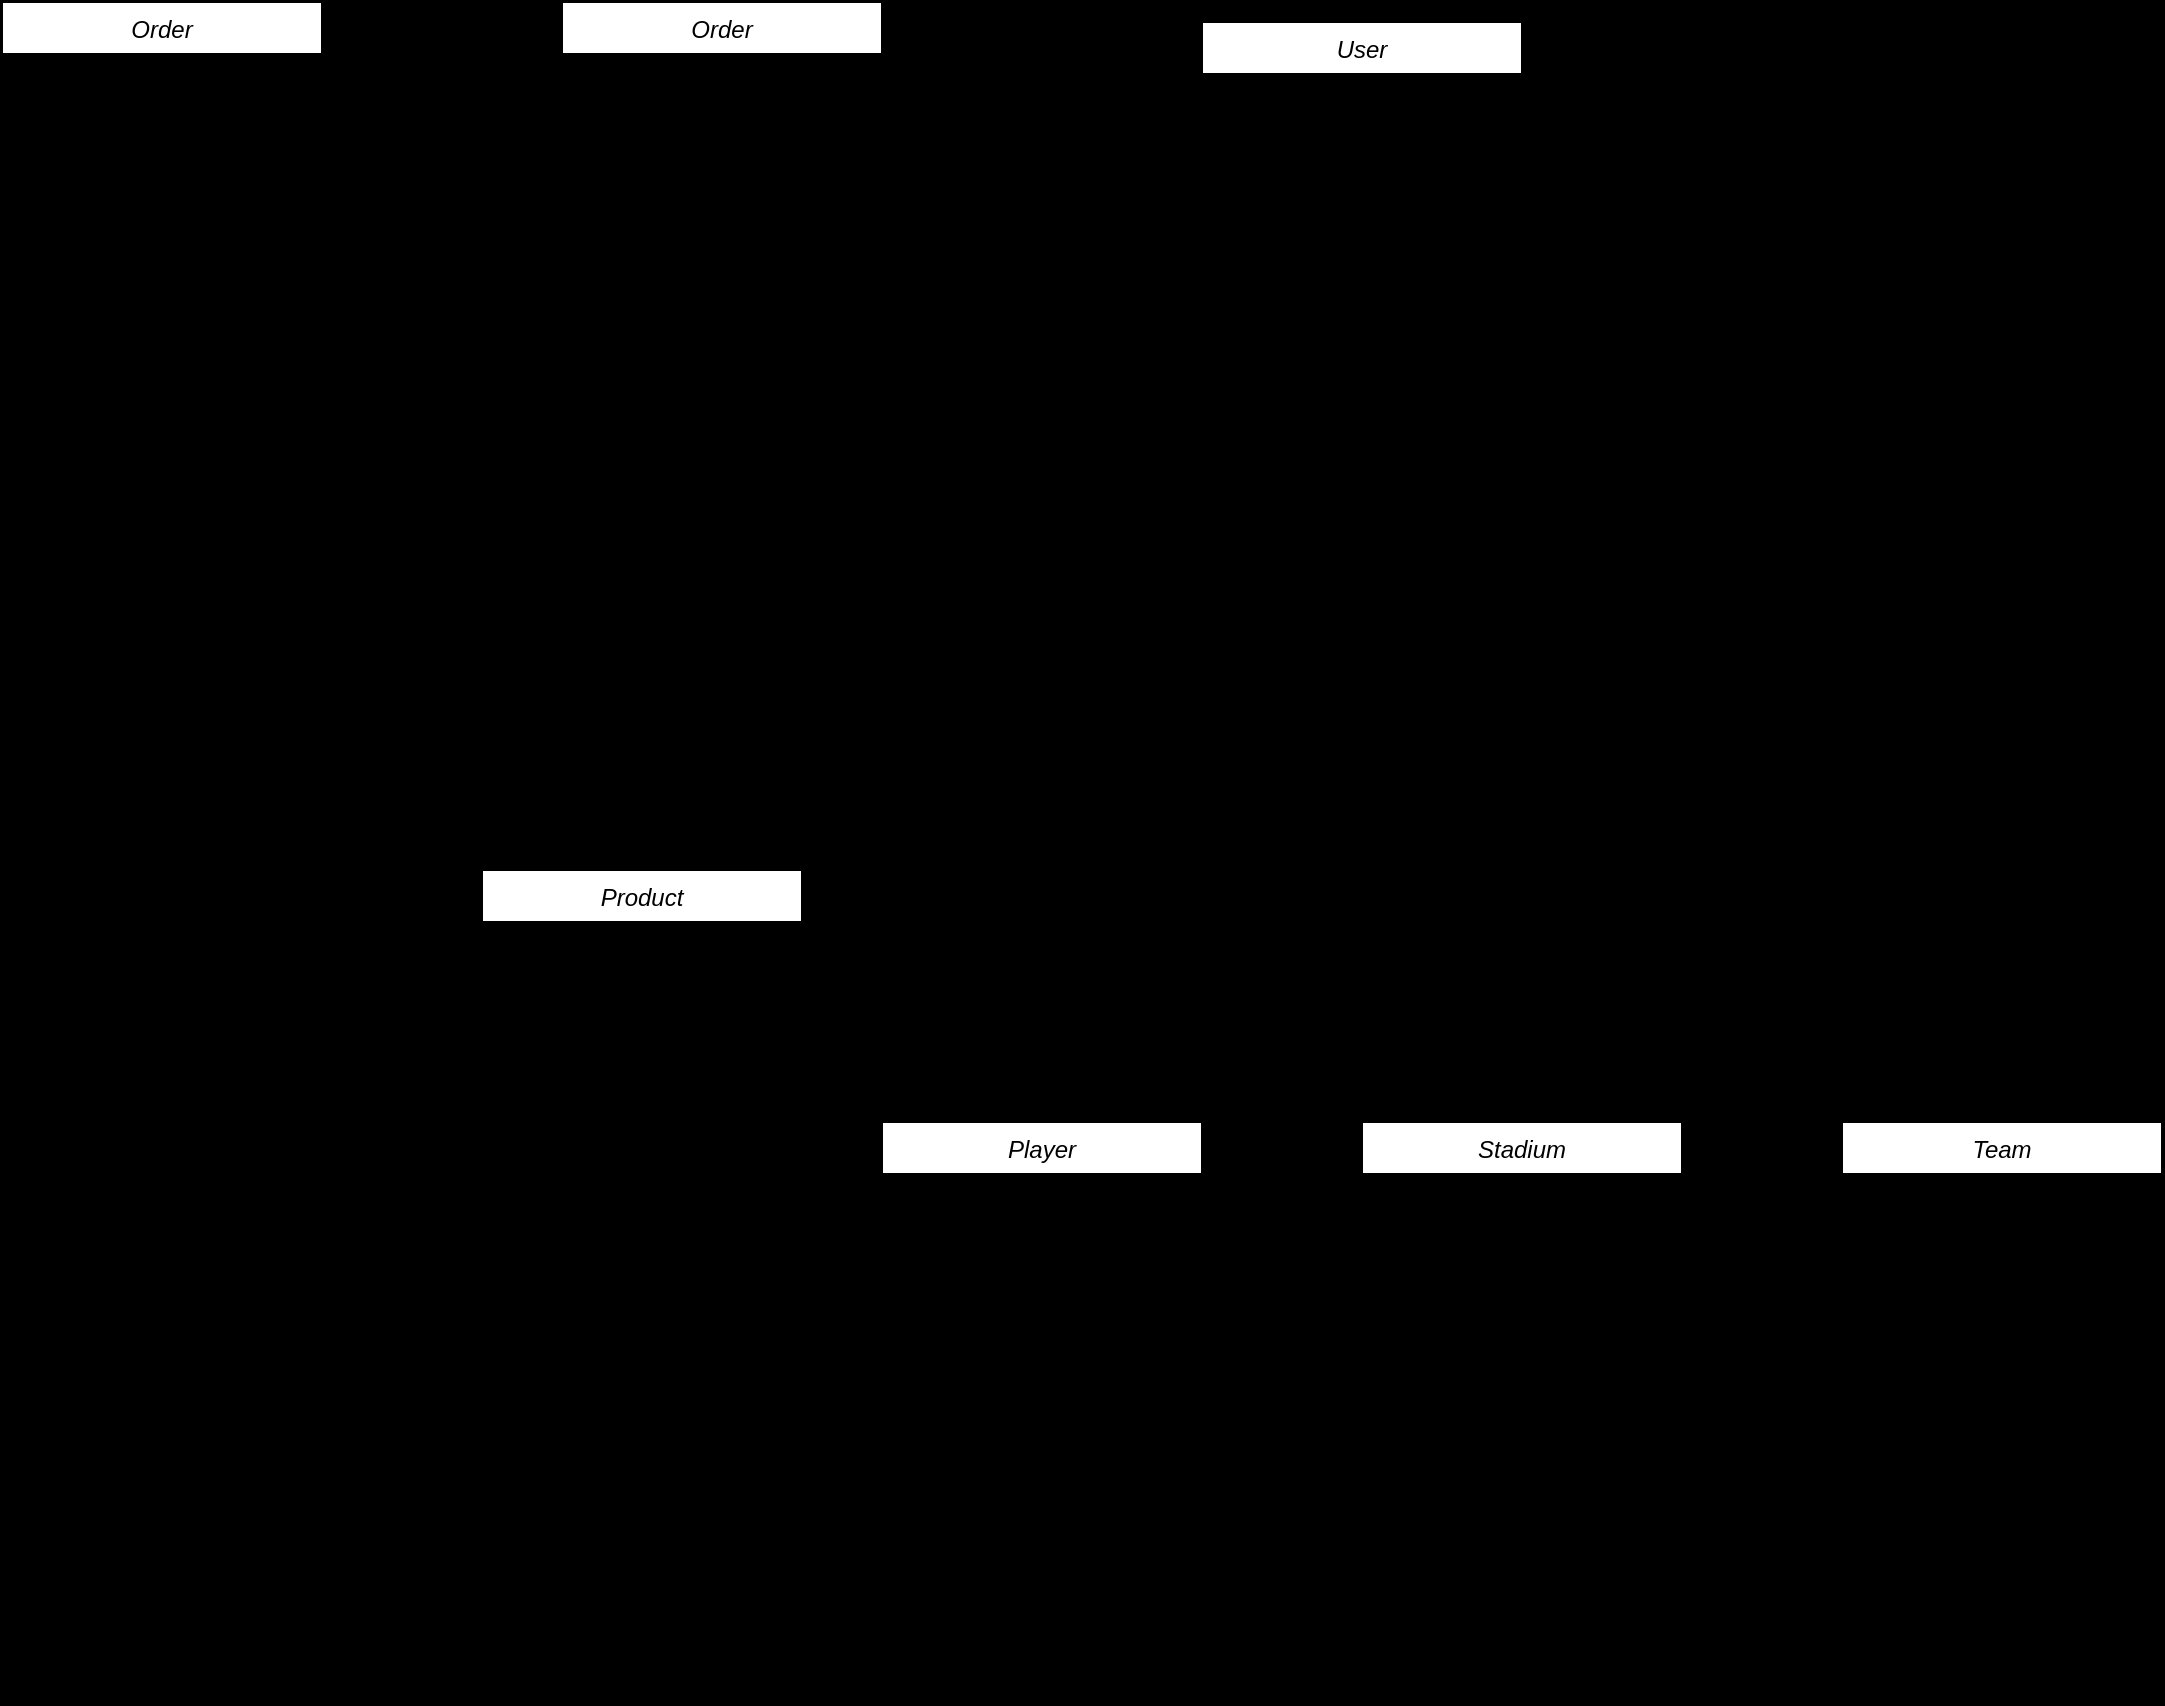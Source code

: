 <mxfile version="24.2.2" type="device">
  <diagram id="C5RBs43oDa-KdzZeNtuy" name="Page-1">
    <mxGraphModel dx="1707" dy="1629" grid="1" gridSize="10" guides="1" tooltips="1" connect="1" arrows="1" fold="1" page="1" pageScale="1" pageWidth="827" pageHeight="1169" background="#000000" math="0" shadow="0">
      <root>
        <mxCell id="WIyWlLk6GJQsqaUBKTNV-0" />
        <mxCell id="WIyWlLk6GJQsqaUBKTNV-1" parent="WIyWlLk6GJQsqaUBKTNV-0" />
        <mxCell id="3GTXrOZyKivHOWcD8oNw-4" value="User" style="swimlane;fontStyle=2;align=center;verticalAlign=top;childLayout=stackLayout;horizontal=1;startSize=26;horizontalStack=0;resizeParent=1;resizeLast=0;collapsible=1;marginBottom=0;rounded=0;shadow=0;strokeWidth=1;labelBackgroundColor=none;" parent="WIyWlLk6GJQsqaUBKTNV-1" vertex="1">
          <mxGeometry x="120" y="-30" width="160" height="424" as="geometry">
            <mxRectangle x="230" y="140" width="160" height="26" as="alternateBounds" />
          </mxGeometry>
        </mxCell>
        <mxCell id="zkfFHV4jXpPFQw0GAbJ--1" value="-userId: String" style="text;align=left;verticalAlign=top;spacingLeft=4;spacingRight=4;overflow=hidden;rotatable=0;points=[[0,0.5],[1,0.5]];portConstraint=eastwest;labelBackgroundColor=none;" parent="3GTXrOZyKivHOWcD8oNw-4" vertex="1">
          <mxGeometry y="26" width="160" height="26" as="geometry" />
        </mxCell>
        <mxCell id="zkfFHV4jXpPFQw0GAbJ--2" value="-password: String" style="text;align=left;verticalAlign=top;spacingLeft=4;spacingRight=4;overflow=hidden;rotatable=0;points=[[0,0.5],[1,0.5]];portConstraint=eastwest;rounded=0;shadow=0;html=0;labelBackgroundColor=none;" parent="3GTXrOZyKivHOWcD8oNw-4" vertex="1">
          <mxGeometry y="52" width="160" height="26" as="geometry" />
        </mxCell>
        <mxCell id="zkfFHV4jXpPFQw0GAbJ--3" value="-name: String" style="text;align=left;verticalAlign=top;spacingLeft=4;spacingRight=4;overflow=hidden;rotatable=0;points=[[0,0.5],[1,0.5]];portConstraint=eastwest;rounded=0;shadow=0;html=0;labelBackgroundColor=none;" parent="3GTXrOZyKivHOWcD8oNw-4" vertex="1">
          <mxGeometry y="78" width="160" height="26" as="geometry" />
        </mxCell>
        <mxCell id="3GTXrOZyKivHOWcD8oNw-19" value="-email: String" style="text;align=left;verticalAlign=top;spacingLeft=4;spacingRight=4;overflow=hidden;rotatable=0;points=[[0,0.5],[1,0.5]];portConstraint=eastwest;rounded=0;shadow=0;html=0;labelBackgroundColor=none;" parent="3GTXrOZyKivHOWcD8oNw-4" vertex="1">
          <mxGeometry y="104" width="160" height="26" as="geometry" />
        </mxCell>
        <mxCell id="3GTXrOZyKivHOWcD8oNw-0" value="-registerDate: int" style="text;align=left;verticalAlign=top;spacingLeft=4;spacingRight=4;overflow=hidden;rotatable=0;points=[[0,0.5],[1,0.5]];portConstraint=eastwest;rounded=0;shadow=0;html=0;labelBackgroundColor=none;" parent="3GTXrOZyKivHOWcD8oNw-4" vertex="1">
          <mxGeometry y="130" width="160" height="26" as="geometry" />
        </mxCell>
        <mxCell id="3GTXrOZyKivHOWcD8oNw-18" value="-password: String" style="text;align=left;verticalAlign=top;spacingLeft=4;spacingRight=4;overflow=hidden;rotatable=0;points=[[0,0.5],[1,0.5]];portConstraint=eastwest;rounded=0;shadow=0;html=0;labelBackgroundColor=none;" parent="3GTXrOZyKivHOWcD8oNw-4" vertex="1">
          <mxGeometry y="156" width="160" height="26" as="geometry" />
        </mxCell>
        <mxCell id="3GTXrOZyKivHOWcD8oNw-23" value="-address: String" style="text;align=left;verticalAlign=top;spacingLeft=4;spacingRight=4;overflow=hidden;rotatable=0;points=[[0,0.5],[1,0.5]];portConstraint=eastwest;rounded=0;shadow=0;html=0;labelBackgroundColor=none;" parent="3GTXrOZyKivHOWcD8oNw-4" vertex="1">
          <mxGeometry y="182" width="160" height="26" as="geometry" />
        </mxCell>
        <mxCell id="3GTXrOZyKivHOWcD8oNw-25" value="-phoneNumber: int" style="text;align=left;verticalAlign=top;spacingLeft=4;spacingRight=4;overflow=hidden;rotatable=0;points=[[0,0.5],[1,0.5]];portConstraint=eastwest;rounded=0;shadow=0;html=0;labelBackgroundColor=none;" parent="3GTXrOZyKivHOWcD8oNw-4" vertex="1">
          <mxGeometry y="208" width="160" height="26" as="geometry" />
        </mxCell>
        <mxCell id="3GTXrOZyKivHOWcD8oNw-43" value="-department: String" style="text;align=left;verticalAlign=top;spacingLeft=4;spacingRight=4;overflow=hidden;rotatable=0;points=[[0,0.5],[1,0.5]];portConstraint=eastwest;rounded=0;shadow=0;html=0;labelBackgroundColor=none;" parent="3GTXrOZyKivHOWcD8oNw-4" vertex="1">
          <mxGeometry y="234" width="160" height="26" as="geometry" />
        </mxCell>
        <mxCell id="49UHa-B6XVuFpsQT8EDC-0" value="-type: String" style="text;align=left;verticalAlign=top;spacingLeft=4;spacingRight=4;overflow=hidden;rotatable=0;points=[[0,0.5],[1,0.5]];portConstraint=eastwest;rounded=0;shadow=0;html=0;labelBackgroundColor=none;" parent="3GTXrOZyKivHOWcD8oNw-4" vertex="1">
          <mxGeometry y="260" width="160" height="26" as="geometry" />
        </mxCell>
        <mxCell id="3GTXrOZyKivHOWcD8oNw-9" value="" style="line;html=1;strokeWidth=1;align=left;verticalAlign=middle;spacingTop=-1;spacingLeft=3;spacingRight=3;rotatable=0;labelPosition=right;points=[];portConstraint=eastwest;labelBackgroundColor=none;" parent="3GTXrOZyKivHOWcD8oNw-4" vertex="1">
          <mxGeometry y="286" width="160" height="8" as="geometry" />
        </mxCell>
        <mxCell id="3GTXrOZyKivHOWcD8oNw-3" value="+verifyLogin(): bool" style="text;align=left;verticalAlign=top;spacingLeft=4;spacingRight=4;overflow=hidden;rotatable=0;points=[[0,0.5],[1,0.5]];portConstraint=eastwest;rounded=0;shadow=0;html=0;labelBackgroundColor=none;" parent="3GTXrOZyKivHOWcD8oNw-4" vertex="1">
          <mxGeometry y="294" width="160" height="26" as="geometry" />
        </mxCell>
        <mxCell id="3GTXrOZyKivHOWcD8oNw-41" value="+register()" style="text;align=left;verticalAlign=top;spacingLeft=4;spacingRight=4;overflow=hidden;rotatable=0;points=[[0,0.5],[1,0.5]];portConstraint=eastwest;rounded=0;shadow=0;html=0;labelBackgroundColor=none;" parent="3GTXrOZyKivHOWcD8oNw-4" vertex="1">
          <mxGeometry y="320" width="160" height="26" as="geometry" />
        </mxCell>
        <mxCell id="3GTXrOZyKivHOWcD8oNw-10" value="+login()" style="text;align=left;verticalAlign=top;spacingLeft=4;spacingRight=4;overflow=hidden;rotatable=0;points=[[0,0.5],[1,0.5]];portConstraint=eastwest;rounded=0;shadow=0;html=0;labelBackgroundColor=none;" parent="3GTXrOZyKivHOWcD8oNw-4" vertex="1">
          <mxGeometry y="346" width="160" height="26" as="geometry" />
        </mxCell>
        <mxCell id="3GTXrOZyKivHOWcD8oNw-27" value="+updateProfile()" style="text;align=left;verticalAlign=top;spacingLeft=4;spacingRight=4;overflow=hidden;rotatable=0;points=[[0,0.5],[1,0.5]];portConstraint=eastwest;rounded=0;shadow=0;html=0;labelBackgroundColor=none;" parent="3GTXrOZyKivHOWcD8oNw-4" vertex="1">
          <mxGeometry y="372" width="160" height="26" as="geometry" />
        </mxCell>
        <mxCell id="3GTXrOZyKivHOWcD8oNw-17" value="+updateCatalog()" style="text;align=left;verticalAlign=top;spacingLeft=4;spacingRight=4;overflow=hidden;rotatable=0;points=[[0,0.5],[1,0.5]];portConstraint=eastwest;rounded=0;shadow=0;html=0;labelBackgroundColor=none;" parent="3GTXrOZyKivHOWcD8oNw-4" vertex="1">
          <mxGeometry y="398" width="160" height="26" as="geometry" />
        </mxCell>
        <mxCell id="3GTXrOZyKivHOWcD8oNw-45" value="Product" style="swimlane;fontStyle=2;align=center;verticalAlign=top;childLayout=stackLayout;horizontal=1;startSize=26;horizontalStack=0;resizeParent=1;resizeLast=0;collapsible=1;marginBottom=0;rounded=0;shadow=0;strokeWidth=1;labelBackgroundColor=none;" parent="WIyWlLk6GJQsqaUBKTNV-1" vertex="1">
          <mxGeometry x="-240" y="394" width="160" height="112" as="geometry">
            <mxRectangle x="230" y="140" width="160" height="26" as="alternateBounds" />
          </mxGeometry>
        </mxCell>
        <mxCell id="3GTXrOZyKivHOWcD8oNw-47" value="-productId: int" style="text;align=left;verticalAlign=top;spacingLeft=4;spacingRight=4;overflow=hidden;rotatable=0;points=[[0,0.5],[1,0.5]];portConstraint=eastwest;rounded=0;shadow=0;html=0;labelBackgroundColor=none;" parent="3GTXrOZyKivHOWcD8oNw-45" vertex="1">
          <mxGeometry y="26" width="160" height="26" as="geometry" />
        </mxCell>
        <mxCell id="3GTXrOZyKivHOWcD8oNw-54" value="-name: String" style="text;align=left;verticalAlign=top;spacingLeft=4;spacingRight=4;overflow=hidden;rotatable=0;points=[[0,0.5],[1,0.5]];portConstraint=eastwest;rounded=0;shadow=0;html=0;labelBackgroundColor=none;" parent="3GTXrOZyKivHOWcD8oNw-45" vertex="1">
          <mxGeometry y="52" width="160" height="26" as="geometry" />
        </mxCell>
        <mxCell id="3GTXrOZyKivHOWcD8oNw-55" value="-quantity: int" style="text;align=left;verticalAlign=top;spacingLeft=4;spacingRight=4;overflow=hidden;rotatable=0;points=[[0,0.5],[1,0.5]];portConstraint=eastwest;rounded=0;shadow=0;html=0;labelBackgroundColor=none;" parent="3GTXrOZyKivHOWcD8oNw-45" vertex="1">
          <mxGeometry y="78" width="160" height="26" as="geometry" />
        </mxCell>
        <mxCell id="3GTXrOZyKivHOWcD8oNw-48" value="" style="line;html=1;strokeWidth=1;align=left;verticalAlign=middle;spacingTop=-1;spacingLeft=3;spacingRight=3;rotatable=0;labelPosition=right;points=[];portConstraint=eastwest;labelBackgroundColor=none;" parent="3GTXrOZyKivHOWcD8oNw-45" vertex="1">
          <mxGeometry y="104" width="160" height="8" as="geometry" />
        </mxCell>
        <mxCell id="3GTXrOZyKivHOWcD8oNw-61" value="Order" style="swimlane;fontStyle=2;align=center;verticalAlign=top;childLayout=stackLayout;horizontal=1;startSize=26;horizontalStack=0;resizeParent=1;resizeLast=0;collapsible=1;marginBottom=0;rounded=0;shadow=0;strokeWidth=1;labelBackgroundColor=none;" parent="WIyWlLk6GJQsqaUBKTNV-1" vertex="1">
          <mxGeometry x="-200" y="-40" width="160" height="190" as="geometry">
            <mxRectangle x="230" y="140" width="160" height="26" as="alternateBounds" />
          </mxGeometry>
        </mxCell>
        <mxCell id="3GTXrOZyKivHOWcD8oNw-62" value="-orderId: int" style="text;align=left;verticalAlign=top;spacingLeft=4;spacingRight=4;overflow=hidden;rotatable=0;points=[[0,0.5],[1,0.5]];portConstraint=eastwest;rounded=0;shadow=0;html=0;labelBackgroundColor=none;" parent="3GTXrOZyKivHOWcD8oNw-61" vertex="1">
          <mxGeometry y="26" width="160" height="26" as="geometry" />
        </mxCell>
        <mxCell id="3GTXrOZyKivHOWcD8oNw-63" value="-productId: int" style="text;align=left;verticalAlign=top;spacingLeft=4;spacingRight=4;overflow=hidden;rotatable=0;points=[[0,0.5],[1,0.5]];portConstraint=eastwest;rounded=0;shadow=0;html=0;labelBackgroundColor=none;" parent="3GTXrOZyKivHOWcD8oNw-61" vertex="1">
          <mxGeometry y="52" width="160" height="26" as="geometry" />
        </mxCell>
        <mxCell id="3GTXrOZyKivHOWcD8oNw-64" value="-quantity: int" style="text;align=left;verticalAlign=top;spacingLeft=4;spacingRight=4;overflow=hidden;rotatable=0;points=[[0,0.5],[1,0.5]];portConstraint=eastwest;rounded=0;shadow=0;html=0;labelBackgroundColor=none;" parent="3GTXrOZyKivHOWcD8oNw-61" vertex="1">
          <mxGeometry y="78" width="160" height="26" as="geometry" />
        </mxCell>
        <mxCell id="3GTXrOZyKivHOWcD8oNw-65" value="-orderDate: int" style="text;align=left;verticalAlign=top;spacingLeft=4;spacingRight=4;overflow=hidden;rotatable=0;points=[[0,0.5],[1,0.5]];portConstraint=eastwest;rounded=0;shadow=0;html=0;labelBackgroundColor=none;" parent="3GTXrOZyKivHOWcD8oNw-61" vertex="1">
          <mxGeometry y="104" width="160" height="26" as="geometry" />
        </mxCell>
        <mxCell id="3GTXrOZyKivHOWcD8oNw-66" value="" style="line;html=1;strokeWidth=1;align=left;verticalAlign=middle;spacingTop=-1;spacingLeft=3;spacingRight=3;rotatable=0;labelPosition=right;points=[];portConstraint=eastwest;labelBackgroundColor=none;" parent="3GTXrOZyKivHOWcD8oNw-61" vertex="1">
          <mxGeometry y="130" width="160" height="8" as="geometry" />
        </mxCell>
        <mxCell id="3GTXrOZyKivHOWcD8oNw-74" value="+placeOrder()" style="text;align=left;verticalAlign=top;spacingLeft=4;spacingRight=4;overflow=hidden;rotatable=0;points=[[0,0.5],[1,0.5]];portConstraint=eastwest;rounded=0;shadow=0;html=0;labelBackgroundColor=none;" parent="3GTXrOZyKivHOWcD8oNw-61" vertex="1">
          <mxGeometry y="138" width="160" height="26" as="geometry" />
        </mxCell>
        <mxCell id="3GTXrOZyKivHOWcD8oNw-82" value="Player" style="swimlane;fontStyle=2;align=center;verticalAlign=top;childLayout=stackLayout;horizontal=1;startSize=26;horizontalStack=0;resizeParent=1;resizeLast=0;collapsible=1;marginBottom=0;rounded=0;shadow=0;strokeWidth=1;labelBackgroundColor=none;" parent="WIyWlLk6GJQsqaUBKTNV-1" vertex="1">
          <mxGeometry x="-40" y="520" width="160" height="288" as="geometry">
            <mxRectangle x="230" y="140" width="160" height="26" as="alternateBounds" />
          </mxGeometry>
        </mxCell>
        <mxCell id="3GTXrOZyKivHOWcD8oNw-94" value="-name: String" style="text;align=left;verticalAlign=top;spacingLeft=4;spacingRight=4;overflow=hidden;rotatable=0;points=[[0,0.5],[1,0.5]];portConstraint=eastwest;rounded=0;shadow=0;html=0;labelBackgroundColor=none;" parent="3GTXrOZyKivHOWcD8oNw-82" vertex="1">
          <mxGeometry y="26" width="160" height="26" as="geometry" />
        </mxCell>
        <mxCell id="3GTXrOZyKivHOWcD8oNw-108" value="-borningDate: int" style="text;align=left;verticalAlign=top;spacingLeft=4;spacingRight=4;overflow=hidden;rotatable=0;points=[[0,0.5],[1,0.5]];portConstraint=eastwest;rounded=0;shadow=0;html=0;labelBackgroundColor=none;" parent="3GTXrOZyKivHOWcD8oNw-82" vertex="1">
          <mxGeometry y="52" width="160" height="26" as="geometry" />
        </mxCell>
        <mxCell id="3GTXrOZyKivHOWcD8oNw-97" value="-shots: int" style="text;align=left;verticalAlign=top;spacingLeft=4;spacingRight=4;overflow=hidden;rotatable=0;points=[[0,0.5],[1,0.5]];portConstraint=eastwest;rounded=0;shadow=0;html=0;labelBackgroundColor=none;" parent="3GTXrOZyKivHOWcD8oNw-82" vertex="1">
          <mxGeometry y="78" width="160" height="26" as="geometry" />
        </mxCell>
        <mxCell id="3GTXrOZyKivHOWcD8oNw-100" value="-goals: int" style="text;align=left;verticalAlign=top;spacingLeft=4;spacingRight=4;overflow=hidden;rotatable=0;points=[[0,0.5],[1,0.5]];portConstraint=eastwest;rounded=0;shadow=0;html=0;labelBackgroundColor=none;" parent="3GTXrOZyKivHOWcD8oNw-82" vertex="1">
          <mxGeometry y="104" width="160" height="26" as="geometry" />
        </mxCell>
        <mxCell id="3GTXrOZyKivHOWcD8oNw-101" value="-heigh: int" style="text;align=left;verticalAlign=top;spacingLeft=4;spacingRight=4;overflow=hidden;rotatable=0;points=[[0,0.5],[1,0.5]];portConstraint=eastwest;rounded=0;shadow=0;html=0;labelBackgroundColor=none;" parent="3GTXrOZyKivHOWcD8oNw-82" vertex="1">
          <mxGeometry y="130" width="160" height="26" as="geometry" />
        </mxCell>
        <mxCell id="3GTXrOZyKivHOWcD8oNw-102" value="-weight: int" style="text;align=left;verticalAlign=top;spacingLeft=4;spacingRight=4;overflow=hidden;rotatable=0;points=[[0,0.5],[1,0.5]];portConstraint=eastwest;rounded=0;shadow=0;html=0;labelBackgroundColor=none;" parent="3GTXrOZyKivHOWcD8oNw-82" vertex="1">
          <mxGeometry y="156" width="160" height="26" as="geometry" />
        </mxCell>
        <mxCell id="3GTXrOZyKivHOWcD8oNw-103" value="-speed: int" style="text;align=left;verticalAlign=top;spacingLeft=4;spacingRight=4;overflow=hidden;rotatable=0;points=[[0,0.5],[1,0.5]];portConstraint=eastwest;rounded=0;shadow=0;html=0;labelBackgroundColor=none;" parent="3GTXrOZyKivHOWcD8oNw-82" vertex="1">
          <mxGeometry y="182" width="160" height="26" as="geometry" />
        </mxCell>
        <mxCell id="3GTXrOZyKivHOWcD8oNw-112" value="-nationality: String" style="text;align=left;verticalAlign=top;spacingLeft=4;spacingRight=4;overflow=hidden;rotatable=0;points=[[0,0.5],[1,0.5]];portConstraint=eastwest;rounded=0;shadow=0;html=0;labelBackgroundColor=none;" parent="3GTXrOZyKivHOWcD8oNw-82" vertex="1">
          <mxGeometry y="208" width="160" height="26" as="geometry" />
        </mxCell>
        <mxCell id="3GTXrOZyKivHOWcD8oNw-83" value="" style="line;html=1;strokeWidth=1;align=left;verticalAlign=middle;spacingTop=-1;spacingLeft=3;spacingRight=3;rotatable=0;labelPosition=right;points=[];portConstraint=eastwest;labelBackgroundColor=none;" parent="3GTXrOZyKivHOWcD8oNw-82" vertex="1">
          <mxGeometry y="234" width="160" height="2" as="geometry" />
        </mxCell>
        <mxCell id="3GTXrOZyKivHOWcD8oNw-104" value="+calculateAccuracy(): int" style="text;align=left;verticalAlign=top;spacingLeft=4;spacingRight=4;overflow=hidden;rotatable=0;points=[[0,0.5],[1,0.5]];portConstraint=eastwest;rounded=0;shadow=0;html=0;labelBackgroundColor=none;" parent="3GTXrOZyKivHOWcD8oNw-82" vertex="1">
          <mxGeometry y="236" width="160" height="26" as="geometry" />
        </mxCell>
        <mxCell id="49UHa-B6XVuFpsQT8EDC-3" value="+calculateAge(): String" style="text;align=left;verticalAlign=top;spacingLeft=4;spacingRight=4;overflow=hidden;rotatable=0;points=[[0,0.5],[1,0.5]];portConstraint=eastwest;rounded=0;shadow=0;html=0;labelBackgroundColor=none;" parent="3GTXrOZyKivHOWcD8oNw-82" vertex="1">
          <mxGeometry y="262" width="160" height="26" as="geometry" />
        </mxCell>
        <mxCell id="3GTXrOZyKivHOWcD8oNw-85" value="Stadium" style="swimlane;fontStyle=2;align=center;verticalAlign=top;childLayout=stackLayout;horizontal=1;startSize=26;horizontalStack=0;resizeParent=1;resizeLast=0;collapsible=1;marginBottom=0;rounded=0;shadow=0;strokeWidth=1;labelBackgroundColor=none;" parent="WIyWlLk6GJQsqaUBKTNV-1" vertex="1">
          <mxGeometry x="200" y="520" width="160" height="218" as="geometry">
            <mxRectangle x="230" y="140" width="160" height="26" as="alternateBounds" />
          </mxGeometry>
        </mxCell>
        <mxCell id="3GTXrOZyKivHOWcD8oNw-95" value="-name: String" style="text;align=left;verticalAlign=top;spacingLeft=4;spacingRight=4;overflow=hidden;rotatable=0;points=[[0,0.5],[1,0.5]];portConstraint=eastwest;rounded=0;shadow=0;html=0;labelBackgroundColor=none;" parent="3GTXrOZyKivHOWcD8oNw-85" vertex="1">
          <mxGeometry y="26" width="160" height="26" as="geometry" />
        </mxCell>
        <mxCell id="3GTXrOZyKivHOWcD8oNw-98" value="-capacity: int" style="text;align=left;verticalAlign=top;spacingLeft=4;spacingRight=4;overflow=hidden;rotatable=0;points=[[0,0.5],[1,0.5]];portConstraint=eastwest;rounded=0;shadow=0;html=0;labelBackgroundColor=none;" parent="3GTXrOZyKivHOWcD8oNw-85" vertex="1">
          <mxGeometry y="52" width="160" height="26" as="geometry" />
        </mxCell>
        <mxCell id="3GTXrOZyKivHOWcD8oNw-99" value="-openingDate: int" style="text;align=left;verticalAlign=top;spacingLeft=4;spacingRight=4;overflow=hidden;rotatable=0;points=[[0,0.5],[1,0.5]];portConstraint=eastwest;rounded=0;shadow=0;html=0;labelBackgroundColor=none;" parent="3GTXrOZyKivHOWcD8oNw-85" vertex="1">
          <mxGeometry y="78" width="160" height="26" as="geometry" />
        </mxCell>
        <mxCell id="3GTXrOZyKivHOWcD8oNw-113" value="-Country: String" style="text;align=left;verticalAlign=top;spacingLeft=4;spacingRight=4;overflow=hidden;rotatable=0;points=[[0,0.5],[1,0.5]];portConstraint=eastwest;rounded=0;shadow=0;html=0;labelBackgroundColor=none;" parent="3GTXrOZyKivHOWcD8oNw-85" vertex="1">
          <mxGeometry y="104" width="160" height="26" as="geometry" />
        </mxCell>
        <mxCell id="o6wxCNC49wZAbVPQCsEt-0" value="-City: String" style="text;align=left;verticalAlign=top;spacingLeft=4;spacingRight=4;overflow=hidden;rotatable=0;points=[[0,0.5],[1,0.5]];portConstraint=eastwest;rounded=0;shadow=0;html=0;labelBackgroundColor=none;" parent="3GTXrOZyKivHOWcD8oNw-85" vertex="1">
          <mxGeometry y="130" width="160" height="26" as="geometry" />
        </mxCell>
        <mxCell id="3GTXrOZyKivHOWcD8oNw-86" value="" style="line;html=1;strokeWidth=1;align=left;verticalAlign=middle;spacingTop=-1;spacingLeft=3;spacingRight=3;rotatable=0;labelPosition=right;points=[];portConstraint=eastwest;labelBackgroundColor=none;" parent="3GTXrOZyKivHOWcD8oNw-85" vertex="1">
          <mxGeometry y="156" width="160" height="10" as="geometry" />
        </mxCell>
        <mxCell id="3GTXrOZyKivHOWcD8oNw-80" value="+getInformation(): String" style="text;align=left;verticalAlign=top;spacingLeft=4;spacingRight=4;overflow=hidden;rotatable=0;points=[[0,0.5],[1,0.5]];portConstraint=eastwest;rounded=0;shadow=0;html=0;labelBackgroundColor=none;" parent="3GTXrOZyKivHOWcD8oNw-85" vertex="1">
          <mxGeometry y="166" width="160" height="26" as="geometry" />
        </mxCell>
        <mxCell id="3GTXrOZyKivHOWcD8oNw-110" value="+calculateAge(): String" style="text;align=left;verticalAlign=top;spacingLeft=4;spacingRight=4;overflow=hidden;rotatable=0;points=[[0,0.5],[1,0.5]];portConstraint=eastwest;rounded=0;shadow=0;html=0;labelBackgroundColor=none;" parent="3GTXrOZyKivHOWcD8oNw-85" vertex="1">
          <mxGeometry y="192" width="160" height="26" as="geometry" />
        </mxCell>
        <mxCell id="3GTXrOZyKivHOWcD8oNw-88" value="Team" style="swimlane;fontStyle=2;align=center;verticalAlign=top;childLayout=stackLayout;horizontal=1;startSize=26;horizontalStack=0;resizeParent=1;resizeLast=0;collapsible=1;marginBottom=0;rounded=0;shadow=0;strokeWidth=1;labelBackgroundColor=none;" parent="WIyWlLk6GJQsqaUBKTNV-1" vertex="1">
          <mxGeometry x="440" y="520" width="160" height="190" as="geometry">
            <mxRectangle x="230" y="140" width="160" height="26" as="alternateBounds" />
          </mxGeometry>
        </mxCell>
        <mxCell id="3GTXrOZyKivHOWcD8oNw-96" value="-name: String" style="text;align=left;verticalAlign=top;spacingLeft=4;spacingRight=4;overflow=hidden;rotatable=0;points=[[0,0.5],[1,0.5]];portConstraint=eastwest;rounded=0;shadow=0;html=0;labelBackgroundColor=none;" parent="3GTXrOZyKivHOWcD8oNw-88" vertex="1">
          <mxGeometry y="26" width="160" height="26" as="geometry" />
        </mxCell>
        <mxCell id="3GTXrOZyKivHOWcD8oNw-111" value="-dateOfCreation: String" style="text;align=left;verticalAlign=top;spacingLeft=4;spacingRight=4;overflow=hidden;rotatable=0;points=[[0,0.5],[1,0.5]];portConstraint=eastwest;rounded=0;shadow=0;html=0;labelBackgroundColor=none;" parent="3GTXrOZyKivHOWcD8oNw-88" vertex="1">
          <mxGeometry y="52" width="160" height="26" as="geometry" />
        </mxCell>
        <mxCell id="3GTXrOZyKivHOWcD8oNw-114" value="-Country: String" style="text;align=left;verticalAlign=top;spacingLeft=4;spacingRight=4;overflow=hidden;rotatable=0;points=[[0,0.5],[1,0.5]];portConstraint=eastwest;rounded=0;shadow=0;html=0;labelBackgroundColor=none;" parent="3GTXrOZyKivHOWcD8oNw-88" vertex="1">
          <mxGeometry y="78" width="160" height="26" as="geometry" />
        </mxCell>
        <mxCell id="o6wxCNC49wZAbVPQCsEt-1" value="-City: String" style="text;align=left;verticalAlign=top;spacingLeft=4;spacingRight=4;overflow=hidden;rotatable=0;points=[[0,0.5],[1,0.5]];portConstraint=eastwest;rounded=0;shadow=0;html=0;labelBackgroundColor=none;" parent="3GTXrOZyKivHOWcD8oNw-88" vertex="1">
          <mxGeometry y="104" width="160" height="26" as="geometry" />
        </mxCell>
        <mxCell id="3GTXrOZyKivHOWcD8oNw-89" value="" style="line;html=1;strokeWidth=1;align=left;verticalAlign=middle;spacingTop=-1;spacingLeft=3;spacingRight=3;rotatable=0;labelPosition=right;points=[];portConstraint=eastwest;labelBackgroundColor=none;" parent="3GTXrOZyKivHOWcD8oNw-88" vertex="1">
          <mxGeometry y="130" width="160" height="8" as="geometry" />
        </mxCell>
        <mxCell id="49UHa-B6XVuFpsQT8EDC-1" value="+getInformation(): String" style="text;align=left;verticalAlign=top;spacingLeft=4;spacingRight=4;overflow=hidden;rotatable=0;points=[[0,0.5],[1,0.5]];portConstraint=eastwest;rounded=0;shadow=0;html=0;labelBackgroundColor=none;" parent="3GTXrOZyKivHOWcD8oNw-88" vertex="1">
          <mxGeometry y="138" width="160" height="26" as="geometry" />
        </mxCell>
        <mxCell id="49UHa-B6XVuFpsQT8EDC-2" value="+calculateAge(): String" style="text;align=left;verticalAlign=top;spacingLeft=4;spacingRight=4;overflow=hidden;rotatable=0;points=[[0,0.5],[1,0.5]];portConstraint=eastwest;rounded=0;shadow=0;html=0;labelBackgroundColor=none;" parent="3GTXrOZyKivHOWcD8oNw-88" vertex="1">
          <mxGeometry y="164" width="160" height="26" as="geometry" />
        </mxCell>
        <mxCell id="-M_kccFE2iLxCMw6HTe--6" value="" style="endArrow=diamondThin;endFill=1;endSize=24;html=1;rounded=0;edgeStyle=orthogonalEdgeStyle;exitX=0.5;exitY=0;exitDx=0;exitDy=0;labelBackgroundColor=none;fontColor=default;" parent="WIyWlLk6GJQsqaUBKTNV-1" source="3GTXrOZyKivHOWcD8oNw-82" edge="1">
          <mxGeometry width="160" relative="1" as="geometry">
            <mxPoint x="-300" y="426.994" as="sourcePoint" />
            <mxPoint x="140" y="400" as="targetPoint" />
          </mxGeometry>
        </mxCell>
        <mxCell id="-M_kccFE2iLxCMw6HTe--7" value="0..*" style="edgeLabel;html=1;align=center;verticalAlign=middle;resizable=0;points=[];labelBackgroundColor=none;" parent="-M_kccFE2iLxCMw6HTe--6" vertex="1" connectable="0">
          <mxGeometry x="-0.713" relative="1" as="geometry">
            <mxPoint y="10" as="offset" />
          </mxGeometry>
        </mxCell>
        <mxCell id="-M_kccFE2iLxCMw6HTe--10" value="" style="endArrow=diamondThin;endFill=1;endSize=24;html=1;rounded=0;edgeStyle=orthogonalEdgeStyle;exitX=0.25;exitY=0;exitDx=0;exitDy=0;labelBackgroundColor=none;fontColor=default;" parent="WIyWlLk6GJQsqaUBKTNV-1" source="3GTXrOZyKivHOWcD8oNw-85" edge="1">
          <mxGeometry width="160" relative="1" as="geometry">
            <mxPoint x="282.52" y="554.5" as="sourcePoint" />
            <mxPoint x="200" y="400" as="targetPoint" />
          </mxGeometry>
        </mxCell>
        <mxCell id="-M_kccFE2iLxCMw6HTe--11" value="0..*" style="edgeLabel;html=1;align=center;verticalAlign=middle;resizable=0;points=[];labelBackgroundColor=none;" parent="-M_kccFE2iLxCMw6HTe--10" vertex="1" connectable="0">
          <mxGeometry x="-0.713" relative="1" as="geometry">
            <mxPoint y="10" as="offset" />
          </mxGeometry>
        </mxCell>
        <mxCell id="49UHa-B6XVuFpsQT8EDC-4" value="" style="endArrow=diamondThin;endFill=1;endSize=24;html=1;rounded=0;edgeStyle=orthogonalEdgeStyle;exitX=0.25;exitY=0;exitDx=0;exitDy=0;labelBackgroundColor=none;fontColor=default;" parent="WIyWlLk6GJQsqaUBKTNV-1" source="3GTXrOZyKivHOWcD8oNw-88" edge="1">
          <mxGeometry width="160" relative="1" as="geometry">
            <mxPoint x="484.71" y="424" as="sourcePoint" />
            <mxPoint x="260" y="400" as="targetPoint" />
          </mxGeometry>
        </mxCell>
        <mxCell id="49UHa-B6XVuFpsQT8EDC-5" value="0..*" style="edgeLabel;html=1;align=center;verticalAlign=middle;resizable=0;points=[];labelBackgroundColor=none;" parent="49UHa-B6XVuFpsQT8EDC-4" vertex="1" connectable="0">
          <mxGeometry x="-0.713" relative="1" as="geometry">
            <mxPoint y="10" as="offset" />
          </mxGeometry>
        </mxCell>
        <mxCell id="49UHa-B6XVuFpsQT8EDC-9" value="Order" style="swimlane;fontStyle=2;align=center;verticalAlign=top;childLayout=stackLayout;horizontal=1;startSize=26;horizontalStack=0;resizeParent=1;resizeLast=0;collapsible=1;marginBottom=0;rounded=0;shadow=0;strokeWidth=1;labelBackgroundColor=none;" parent="WIyWlLk6GJQsqaUBKTNV-1" vertex="1">
          <mxGeometry x="-480" y="-40" width="160" height="230" as="geometry">
            <mxRectangle x="230" y="140" width="160" height="26" as="alternateBounds" />
          </mxGeometry>
        </mxCell>
        <mxCell id="49UHa-B6XVuFpsQT8EDC-10" value="-orderId: int" style="text;align=left;verticalAlign=top;spacingLeft=4;spacingRight=4;overflow=hidden;rotatable=0;points=[[0,0.5],[1,0.5]];portConstraint=eastwest;rounded=0;shadow=0;html=0;labelBackgroundColor=none;" parent="49UHa-B6XVuFpsQT8EDC-9" vertex="1">
          <mxGeometry y="26" width="160" height="26" as="geometry" />
        </mxCell>
        <mxCell id="49UHa-B6XVuFpsQT8EDC-11" value="-productId: int" style="text;align=left;verticalAlign=top;spacingLeft=4;spacingRight=4;overflow=hidden;rotatable=0;points=[[0,0.5],[1,0.5]];portConstraint=eastwest;rounded=0;shadow=0;html=0;labelBackgroundColor=none;" parent="49UHa-B6XVuFpsQT8EDC-9" vertex="1">
          <mxGeometry y="52" width="160" height="26" as="geometry" />
        </mxCell>
        <mxCell id="49UHa-B6XVuFpsQT8EDC-12" value="-quantity: int" style="text;align=left;verticalAlign=top;spacingLeft=4;spacingRight=4;overflow=hidden;rotatable=0;points=[[0,0.5],[1,0.5]];portConstraint=eastwest;rounded=0;shadow=0;html=0;labelBackgroundColor=none;" parent="49UHa-B6XVuFpsQT8EDC-9" vertex="1">
          <mxGeometry y="78" width="160" height="26" as="geometry" />
        </mxCell>
        <mxCell id="49UHa-B6XVuFpsQT8EDC-13" value="-Address: String" style="text;align=left;verticalAlign=top;spacingLeft=4;spacingRight=4;overflow=hidden;rotatable=0;points=[[0,0.5],[1,0.5]];portConstraint=eastwest;rounded=0;shadow=0;html=0;labelBackgroundColor=none;" parent="49UHa-B6XVuFpsQT8EDC-9" vertex="1">
          <mxGeometry y="104" width="160" height="26" as="geometry" />
        </mxCell>
        <mxCell id="49UHa-B6XVuFpsQT8EDC-14" value="-orderDate: int" style="text;align=left;verticalAlign=top;spacingLeft=4;spacingRight=4;overflow=hidden;rotatable=0;points=[[0,0.5],[1,0.5]];portConstraint=eastwest;rounded=0;shadow=0;html=0;labelBackgroundColor=none;" parent="49UHa-B6XVuFpsQT8EDC-9" vertex="1">
          <mxGeometry y="130" width="160" height="26" as="geometry" />
        </mxCell>
        <mxCell id="49UHa-B6XVuFpsQT8EDC-21" value="-amountPayed: int" style="text;align=left;verticalAlign=top;spacingLeft=4;spacingRight=4;overflow=hidden;rotatable=0;points=[[0,0.5],[1,0.5]];portConstraint=eastwest;rounded=0;shadow=0;html=0;labelBackgroundColor=none;" parent="49UHa-B6XVuFpsQT8EDC-9" vertex="1">
          <mxGeometry y="156" width="160" height="26" as="geometry" />
        </mxCell>
        <mxCell id="49UHa-B6XVuFpsQT8EDC-22" value="-orderDate: int" style="text;align=left;verticalAlign=top;spacingLeft=4;spacingRight=4;overflow=hidden;rotatable=0;points=[[0,0.5],[1,0.5]];portConstraint=eastwest;rounded=0;shadow=0;html=0;labelBackgroundColor=none;" parent="49UHa-B6XVuFpsQT8EDC-9" vertex="1">
          <mxGeometry y="182" width="160" height="26" as="geometry" />
        </mxCell>
        <mxCell id="49UHa-B6XVuFpsQT8EDC-15" value="" style="line;html=1;strokeWidth=1;align=left;verticalAlign=middle;spacingTop=-1;spacingLeft=3;spacingRight=3;rotatable=0;labelPosition=right;points=[];portConstraint=eastwest;labelBackgroundColor=none;" parent="49UHa-B6XVuFpsQT8EDC-9" vertex="1">
          <mxGeometry y="208" width="160" height="8" as="geometry" />
        </mxCell>
        <mxCell id="49UHa-B6XVuFpsQT8EDC-17" value="" style="endArrow=diamondThin;endFill=0;endSize=24;html=1;rounded=0;exitX=0.75;exitY=0;exitDx=0;exitDy=0;" parent="WIyWlLk6GJQsqaUBKTNV-1" source="3GTXrOZyKivHOWcD8oNw-45" edge="1">
          <mxGeometry width="160" relative="1" as="geometry">
            <mxPoint x="-80" y="310" as="sourcePoint" />
            <mxPoint x="110" y="360" as="targetPoint" />
            <Array as="points">
              <mxPoint x="-120" y="360" />
            </Array>
          </mxGeometry>
        </mxCell>
        <mxCell id="49UHa-B6XVuFpsQT8EDC-19" value="" style="endArrow=diamondThin;endFill=0;endSize=24;html=1;rounded=0;exitX=0.75;exitY=1;exitDx=0;exitDy=0;" parent="WIyWlLk6GJQsqaUBKTNV-1" source="3GTXrOZyKivHOWcD8oNw-61" edge="1">
          <mxGeometry width="160" relative="1" as="geometry">
            <mxPoint x="-110" y="404" as="sourcePoint" />
            <mxPoint x="110" y="200" as="targetPoint" />
            <Array as="points">
              <mxPoint x="-80" y="200" />
            </Array>
          </mxGeometry>
        </mxCell>
        <mxCell id="49UHa-B6XVuFpsQT8EDC-26" value="" style="endArrow=open;endFill=1;endSize=12;html=1;rounded=0;entryX=0;entryY=0.5;entryDx=0;entryDy=0;" parent="WIyWlLk6GJQsqaUBKTNV-1" source="49UHa-B6XVuFpsQT8EDC-9" target="3GTXrOZyKivHOWcD8oNw-65" edge="1">
          <mxGeometry width="160" relative="1" as="geometry">
            <mxPoint x="-290" y="100" as="sourcePoint" />
            <mxPoint x="-130" y="100" as="targetPoint" />
          </mxGeometry>
        </mxCell>
      </root>
    </mxGraphModel>
  </diagram>
</mxfile>
